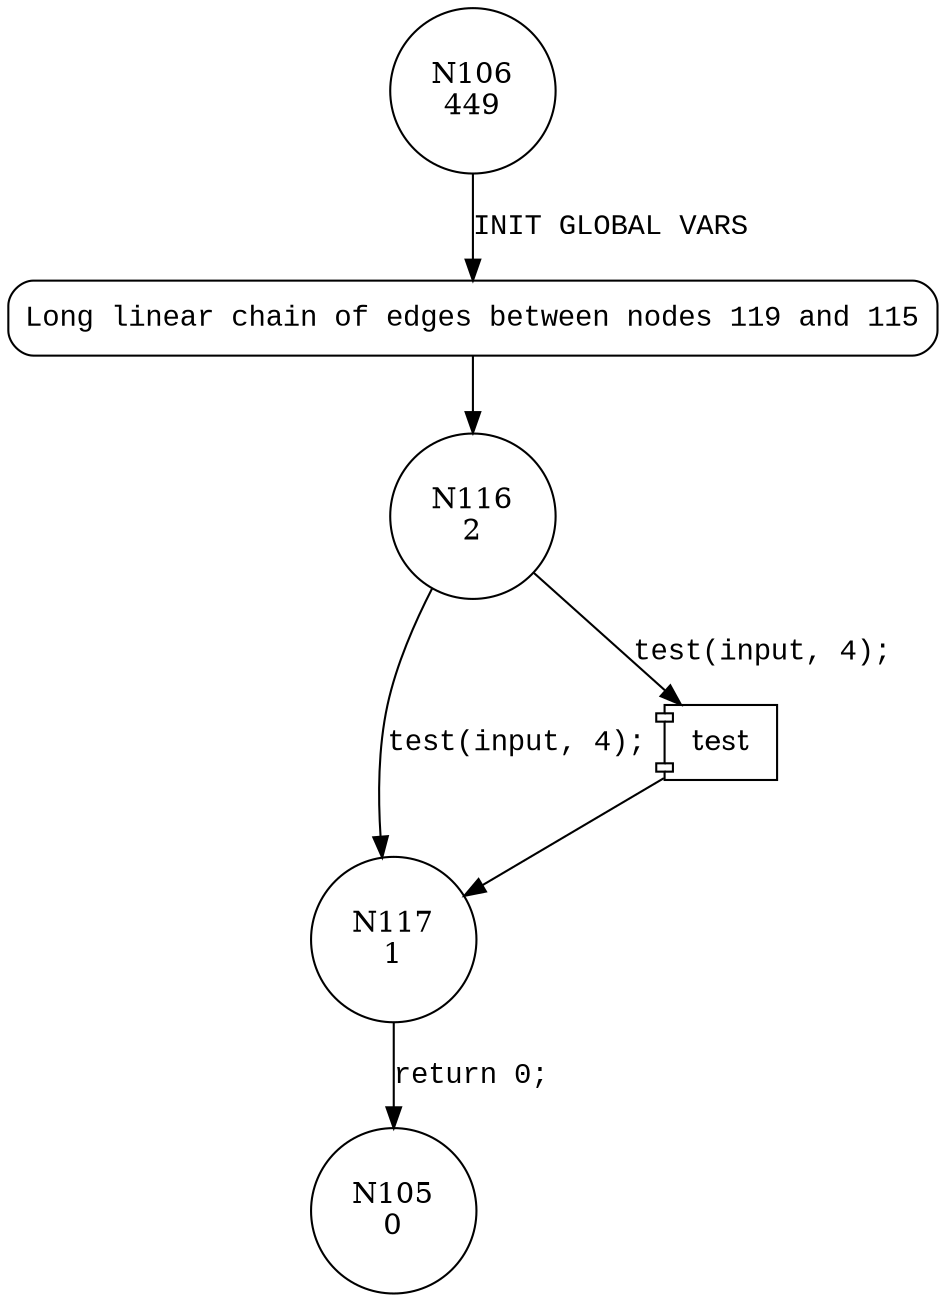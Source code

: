 digraph main {
106 [shape="circle" label="N106\n449"]
119 [shape="circle" label="N119\n448"]
116 [shape="circle" label="N116\n2"]
117 [shape="circle" label="N117\n1"]
105 [shape="circle" label="N105\n0"]
119 [style="filled,bold" penwidth="1" fillcolor="white" fontname="Courier New" shape="Mrecord" label="Long linear chain of edges between nodes 119 and 115"]
119 -> 116[label=""]
106 -> 119 [label="INIT GLOBAL VARS" fontname="Courier New"]
100004 [shape="component" label="test"]
116 -> 100004 [label="test(input, 4);" fontname="Courier New"]
100004 -> 117 [label="" fontname="Courier New"]
116 -> 117 [label="test(input, 4);" fontname="Courier New"]
117 -> 105 [label="return 0;" fontname="Courier New"]
}